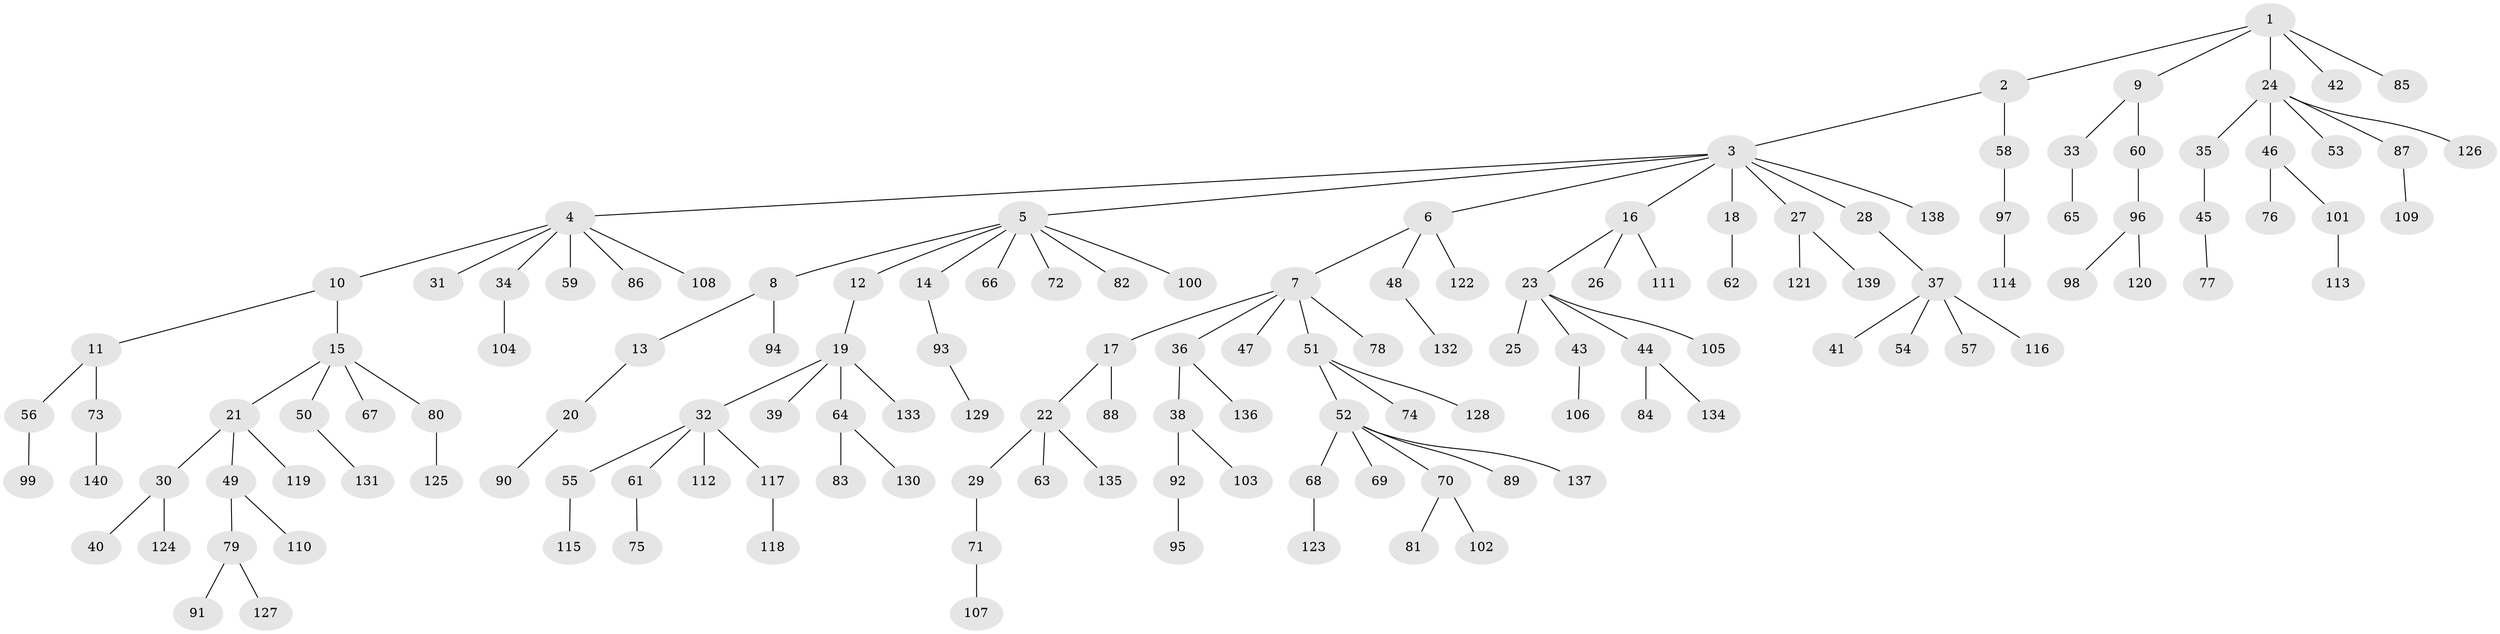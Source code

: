 // Generated by graph-tools (version 1.1) at 2025/50/03/09/25 03:50:23]
// undirected, 140 vertices, 139 edges
graph export_dot {
graph [start="1"]
  node [color=gray90,style=filled];
  1;
  2;
  3;
  4;
  5;
  6;
  7;
  8;
  9;
  10;
  11;
  12;
  13;
  14;
  15;
  16;
  17;
  18;
  19;
  20;
  21;
  22;
  23;
  24;
  25;
  26;
  27;
  28;
  29;
  30;
  31;
  32;
  33;
  34;
  35;
  36;
  37;
  38;
  39;
  40;
  41;
  42;
  43;
  44;
  45;
  46;
  47;
  48;
  49;
  50;
  51;
  52;
  53;
  54;
  55;
  56;
  57;
  58;
  59;
  60;
  61;
  62;
  63;
  64;
  65;
  66;
  67;
  68;
  69;
  70;
  71;
  72;
  73;
  74;
  75;
  76;
  77;
  78;
  79;
  80;
  81;
  82;
  83;
  84;
  85;
  86;
  87;
  88;
  89;
  90;
  91;
  92;
  93;
  94;
  95;
  96;
  97;
  98;
  99;
  100;
  101;
  102;
  103;
  104;
  105;
  106;
  107;
  108;
  109;
  110;
  111;
  112;
  113;
  114;
  115;
  116;
  117;
  118;
  119;
  120;
  121;
  122;
  123;
  124;
  125;
  126;
  127;
  128;
  129;
  130;
  131;
  132;
  133;
  134;
  135;
  136;
  137;
  138;
  139;
  140;
  1 -- 2;
  1 -- 9;
  1 -- 24;
  1 -- 42;
  1 -- 85;
  2 -- 3;
  2 -- 58;
  3 -- 4;
  3 -- 5;
  3 -- 6;
  3 -- 16;
  3 -- 18;
  3 -- 27;
  3 -- 28;
  3 -- 138;
  4 -- 10;
  4 -- 31;
  4 -- 34;
  4 -- 59;
  4 -- 86;
  4 -- 108;
  5 -- 8;
  5 -- 12;
  5 -- 14;
  5 -- 66;
  5 -- 72;
  5 -- 82;
  5 -- 100;
  6 -- 7;
  6 -- 48;
  6 -- 122;
  7 -- 17;
  7 -- 36;
  7 -- 47;
  7 -- 51;
  7 -- 78;
  8 -- 13;
  8 -- 94;
  9 -- 33;
  9 -- 60;
  10 -- 11;
  10 -- 15;
  11 -- 56;
  11 -- 73;
  12 -- 19;
  13 -- 20;
  14 -- 93;
  15 -- 21;
  15 -- 50;
  15 -- 67;
  15 -- 80;
  16 -- 23;
  16 -- 26;
  16 -- 111;
  17 -- 22;
  17 -- 88;
  18 -- 62;
  19 -- 32;
  19 -- 39;
  19 -- 64;
  19 -- 133;
  20 -- 90;
  21 -- 30;
  21 -- 49;
  21 -- 119;
  22 -- 29;
  22 -- 63;
  22 -- 135;
  23 -- 25;
  23 -- 43;
  23 -- 44;
  23 -- 105;
  24 -- 35;
  24 -- 46;
  24 -- 53;
  24 -- 87;
  24 -- 126;
  27 -- 121;
  27 -- 139;
  28 -- 37;
  29 -- 71;
  30 -- 40;
  30 -- 124;
  32 -- 55;
  32 -- 61;
  32 -- 112;
  32 -- 117;
  33 -- 65;
  34 -- 104;
  35 -- 45;
  36 -- 38;
  36 -- 136;
  37 -- 41;
  37 -- 54;
  37 -- 57;
  37 -- 116;
  38 -- 92;
  38 -- 103;
  43 -- 106;
  44 -- 84;
  44 -- 134;
  45 -- 77;
  46 -- 76;
  46 -- 101;
  48 -- 132;
  49 -- 79;
  49 -- 110;
  50 -- 131;
  51 -- 52;
  51 -- 74;
  51 -- 128;
  52 -- 68;
  52 -- 69;
  52 -- 70;
  52 -- 89;
  52 -- 137;
  55 -- 115;
  56 -- 99;
  58 -- 97;
  60 -- 96;
  61 -- 75;
  64 -- 83;
  64 -- 130;
  68 -- 123;
  70 -- 81;
  70 -- 102;
  71 -- 107;
  73 -- 140;
  79 -- 91;
  79 -- 127;
  80 -- 125;
  87 -- 109;
  92 -- 95;
  93 -- 129;
  96 -- 98;
  96 -- 120;
  97 -- 114;
  101 -- 113;
  117 -- 118;
}
